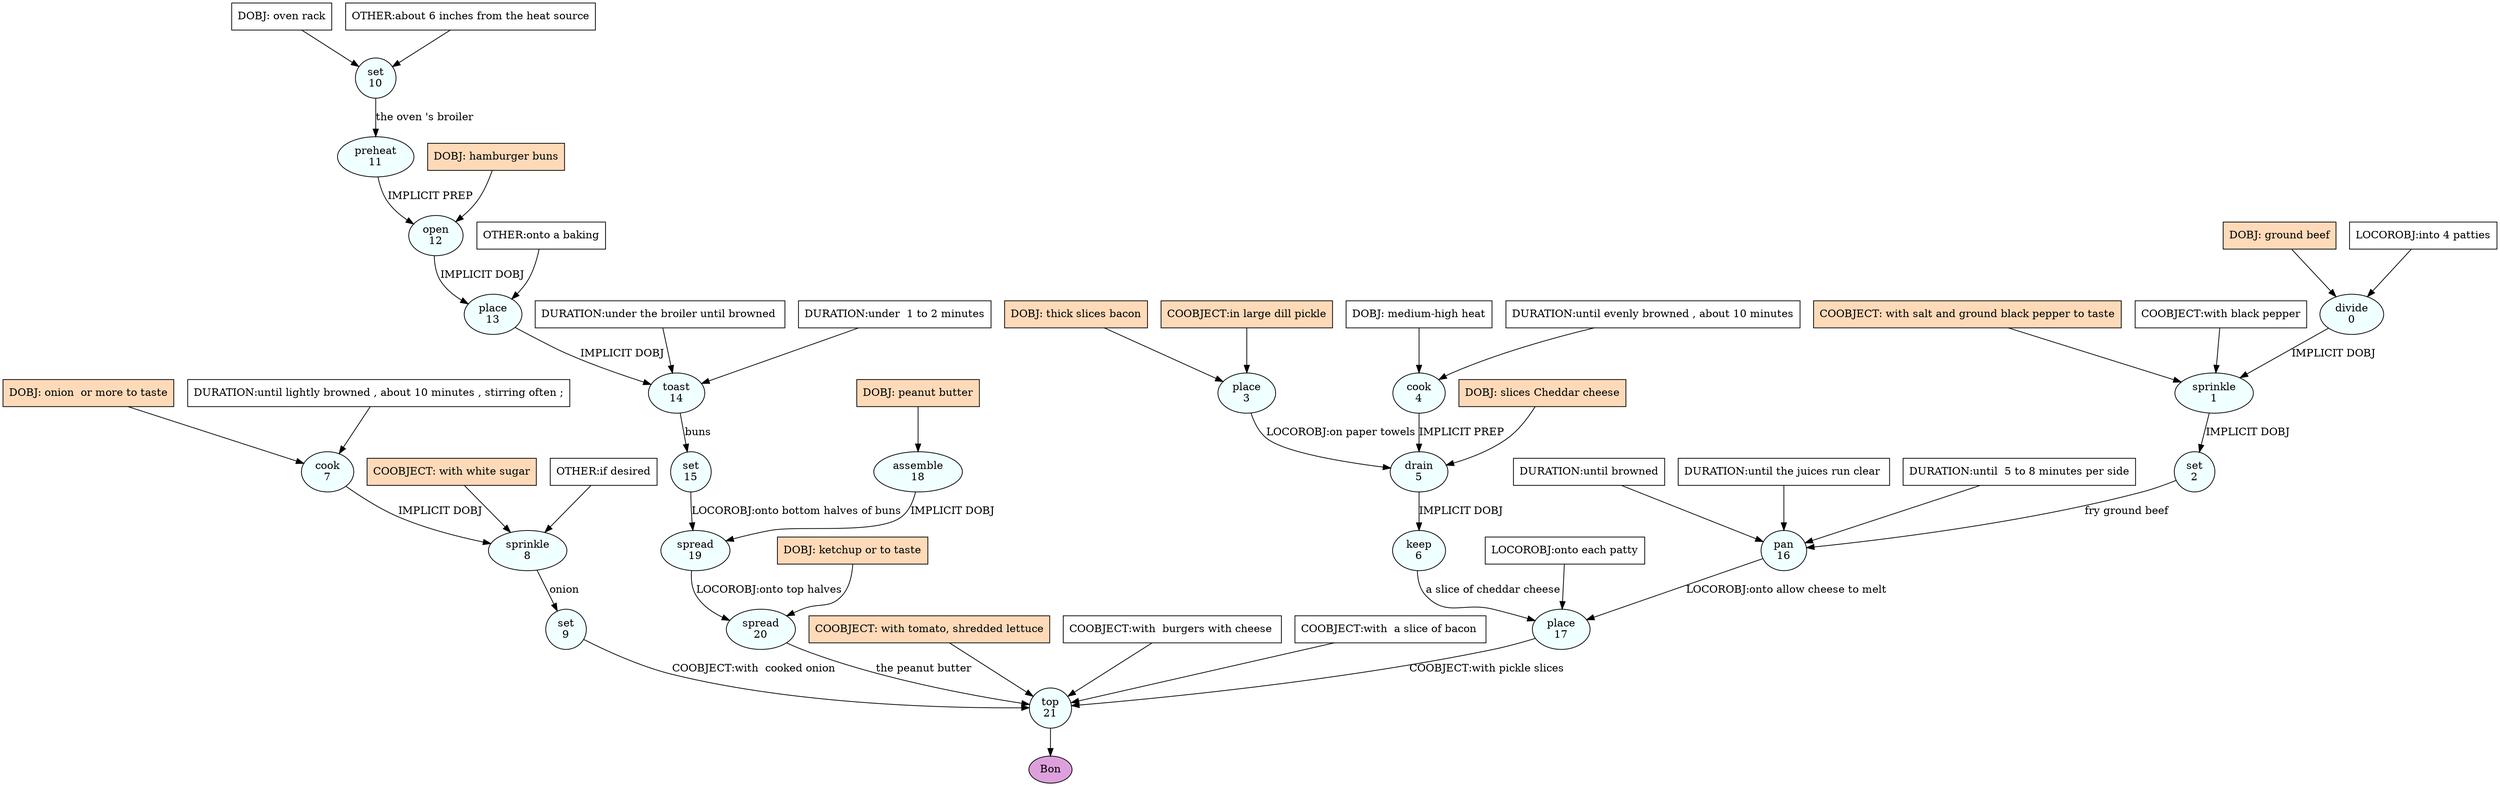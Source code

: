 digraph recipe {
E0[label="divide
0", shape=oval, style=filled, fillcolor=azure]
E1[label="sprinkle
1", shape=oval, style=filled, fillcolor=azure]
E2[label="set
2", shape=oval, style=filled, fillcolor=azure]
E3[label="place
3", shape=oval, style=filled, fillcolor=azure]
E4[label="cook
4", shape=oval, style=filled, fillcolor=azure]
E5[label="drain
5", shape=oval, style=filled, fillcolor=azure]
E6[label="keep
6", shape=oval, style=filled, fillcolor=azure]
E7[label="cook
7", shape=oval, style=filled, fillcolor=azure]
E8[label="sprinkle
8", shape=oval, style=filled, fillcolor=azure]
E9[label="set
9", shape=oval, style=filled, fillcolor=azure]
E10[label="set
10", shape=oval, style=filled, fillcolor=azure]
E11[label="preheat
11", shape=oval, style=filled, fillcolor=azure]
E12[label="open
12", shape=oval, style=filled, fillcolor=azure]
E13[label="place
13", shape=oval, style=filled, fillcolor=azure]
E14[label="toast
14", shape=oval, style=filled, fillcolor=azure]
E15[label="set
15", shape=oval, style=filled, fillcolor=azure]
E16[label="pan
16", shape=oval, style=filled, fillcolor=azure]
E17[label="place
17", shape=oval, style=filled, fillcolor=azure]
E18[label="assemble
18", shape=oval, style=filled, fillcolor=azure]
E19[label="spread
19", shape=oval, style=filled, fillcolor=azure]
E20[label="spread
20", shape=oval, style=filled, fillcolor=azure]
E21[label="top
21", shape=oval, style=filled, fillcolor=azure]
D10[label="DOBJ: oven rack", shape=box, style=filled, fillcolor=white]
D10 -> E10
P10_0[label="OTHER:about 6 inches from the heat source", shape=box, style=filled, fillcolor=white]
P10_0 -> E10
D4[label="DOBJ: medium-high heat", shape=box, style=filled, fillcolor=white]
D4 -> E4
P4_0[label="DURATION:until evenly browned , about 10 minutes", shape=box, style=filled, fillcolor=white]
P4_0 -> E4
D18[label="DOBJ: peanut butter", shape=box, style=filled, fillcolor=peachpuff]
D18 -> E18
D0[label="DOBJ: ground beef", shape=box, style=filled, fillcolor=peachpuff]
D0 -> E0
P0_0[label="LOCOROBJ:into 4 patties", shape=box, style=filled, fillcolor=white]
P0_0 -> E0
D3[label="DOBJ: thick slices bacon", shape=box, style=filled, fillcolor=peachpuff]
D3 -> E3
P3_0[label="COOBJECT:in large dill pickle", shape=box, style=filled, fillcolor=peachpuff]
P3_0 -> E3
D7[label="DOBJ: onion  or more to taste", shape=box, style=filled, fillcolor=peachpuff]
D7 -> E7
P7_0[label="DURATION:until lightly browned , about 10 minutes , stirring often ;", shape=box, style=filled, fillcolor=white]
P7_0 -> E7
E0 -> E1 [label="IMPLICIT DOBJ"]
P1_0_ing[label="COOBJECT: with salt and ground black pepper to taste", shape=box, style=filled, fillcolor=peachpuff]
P1_0_ing -> E1
P1_0_0[label="COOBJECT:with black pepper", shape=box, style=filled, fillcolor=white]
P1_0_0 -> E1
E1 -> E2 [label="IMPLICIT DOBJ"]
D5_ing[label="DOBJ: slices Cheddar cheese", shape=box, style=filled, fillcolor=peachpuff]
D5_ing -> E5
E4 -> E5 [label="IMPLICIT PREP"]
E3 -> E5 [label="LOCOROBJ:on paper towels"]
E5 -> E6 [label="IMPLICIT DOBJ"]
E7 -> E8 [label="IMPLICIT DOBJ"]
P8_0_ing[label="COOBJECT: with white sugar", shape=box, style=filled, fillcolor=peachpuff]
P8_0_ing -> E8
P8_1_0[label="OTHER:if desired", shape=box, style=filled, fillcolor=white]
P8_1_0 -> E8
E8 -> E9 [label="onion"]
E10 -> E11 [label="the oven 's broiler"]
D12_ing[label="DOBJ: hamburger buns", shape=box, style=filled, fillcolor=peachpuff]
D12_ing -> E12
E11 -> E12 [label="IMPLICIT PREP"]
E12 -> E13 [label="IMPLICIT DOBJ"]
P13_0_0[label="OTHER:onto a baking", shape=box, style=filled, fillcolor=white]
P13_0_0 -> E13
E13 -> E14 [label="IMPLICIT DOBJ"]
P14_0_0[label="DURATION:under the broiler until browned ", shape=box, style=filled, fillcolor=white]
P14_0_0 -> E14
P14_0_1[label="DURATION:under  1 to 2 minutes", shape=box, style=filled, fillcolor=white]
P14_0_1 -> E14
E14 -> E15 [label="buns"]
E2 -> E16 [label="fry ground beef"]
P16_0_0[label="DURATION:until browned", shape=box, style=filled, fillcolor=white]
P16_0_0 -> E16
P16_0_1[label="DURATION:until the juices run clear ", shape=box, style=filled, fillcolor=white]
P16_0_1 -> E16
P16_0_2[label="DURATION:until  5 to 8 minutes per side", shape=box, style=filled, fillcolor=white]
P16_0_2 -> E16
E6 -> E17 [label="a slice of cheddar cheese"]
P17_0_0[label="LOCOROBJ:onto each patty", shape=box, style=filled, fillcolor=white]
P17_0_0 -> E17
E16 -> E17 [label="LOCOROBJ:onto allow cheese to melt"]
E18 -> E19 [label="IMPLICIT DOBJ"]
E15 -> E19 [label="LOCOROBJ:onto bottom halves of buns"]
D20_ing[label="DOBJ: ketchup or to taste", shape=box, style=filled, fillcolor=peachpuff]
D20_ing -> E20
E19 -> E20 [label="LOCOROBJ:onto top halves"]
E20 -> E21 [label="the peanut butter"]
P21_0_ing[label="COOBJECT: with tomato, shredded lettuce", shape=box, style=filled, fillcolor=peachpuff]
P21_0_ing -> E21
E17 -> E21 [label="COOBJECT:with pickle slices "]
E9 -> E21 [label="COOBJECT:with  cooked onion "]
P21_0_2[label="COOBJECT:with  burgers with cheese ", shape=box, style=filled, fillcolor=white]
P21_0_2 -> E21
P21_0_3[label="COOBJECT:with  a slice of bacon ", shape=box, style=filled, fillcolor=white]
P21_0_3 -> E21
EOR[label="Bon", shape=oval, style=filled, fillcolor=plum]
E21 -> EOR
}
